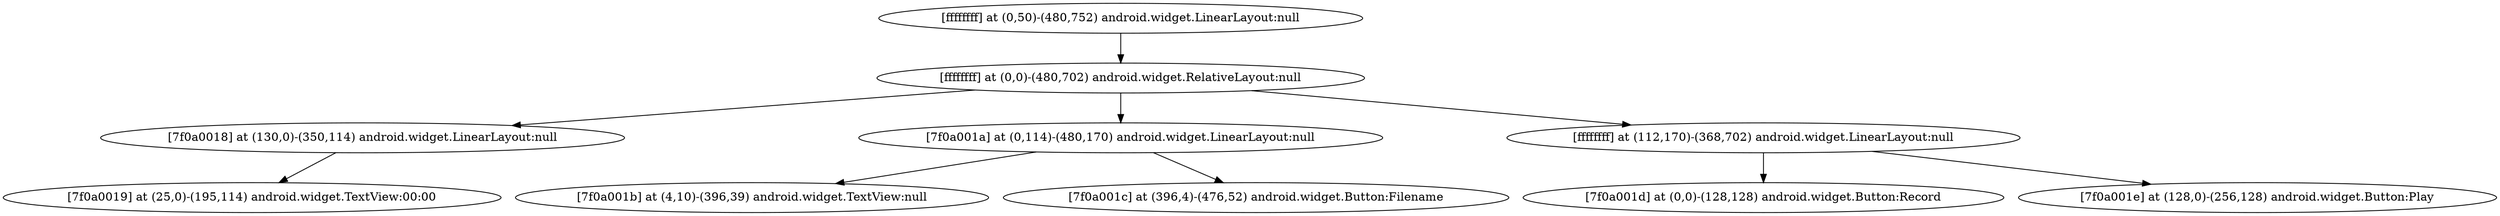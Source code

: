 strict digraph G {
  1 [ label="[ffffffff] at (0,50)-(480,752) android.widget.LinearLayout:null" ];
  2 [ label="[ffffffff] at (0,0)-(480,702) android.widget.RelativeLayout:null" ];
  3 [ label="[7f0a0018] at (130,0)-(350,114) android.widget.LinearLayout:null" ];
  4 [ label="[7f0a0019] at (25,0)-(195,114) android.widget.TextView:00:00" ];
  5 [ label="[7f0a001a] at (0,114)-(480,170) android.widget.LinearLayout:null" ];
  6 [ label="[7f0a001b] at (4,10)-(396,39) android.widget.TextView:null" ];
  7 [ label="[7f0a001c] at (396,4)-(476,52) android.widget.Button:Filename" ];
  8 [ label="[ffffffff] at (112,170)-(368,702) android.widget.LinearLayout:null" ];
  9 [ label="[7f0a001d] at (0,0)-(128,128) android.widget.Button:Record" ];
  10 [ label="[7f0a001e] at (128,0)-(256,128) android.widget.Button:Play" ];
  1 -> 2;
  2 -> 3;
  3 -> 4;
  2 -> 5;
  5 -> 6;
  5 -> 7;
  2 -> 8;
  8 -> 9;
  8 -> 10;
}

